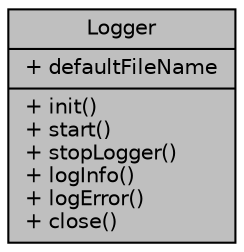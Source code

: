 digraph "Logger"
{
 // LATEX_PDF_SIZE
  edge [fontname="Helvetica",fontsize="10",labelfontname="Helvetica",labelfontsize="10"];
  node [fontname="Helvetica",fontsize="10",shape=record];
  Node1 [label="{Logger\n|+ defaultFileName\l|+ init()\l+ start()\l+ stopLogger()\l+ logInfo()\l+ logError()\l+ close()\l}",height=0.2,width=0.4,color="black", fillcolor="grey75", style="filled", fontcolor="black",tooltip="Provides a thread-safe logging mechanism that writes messages to a file and Google Firestore."];
}
